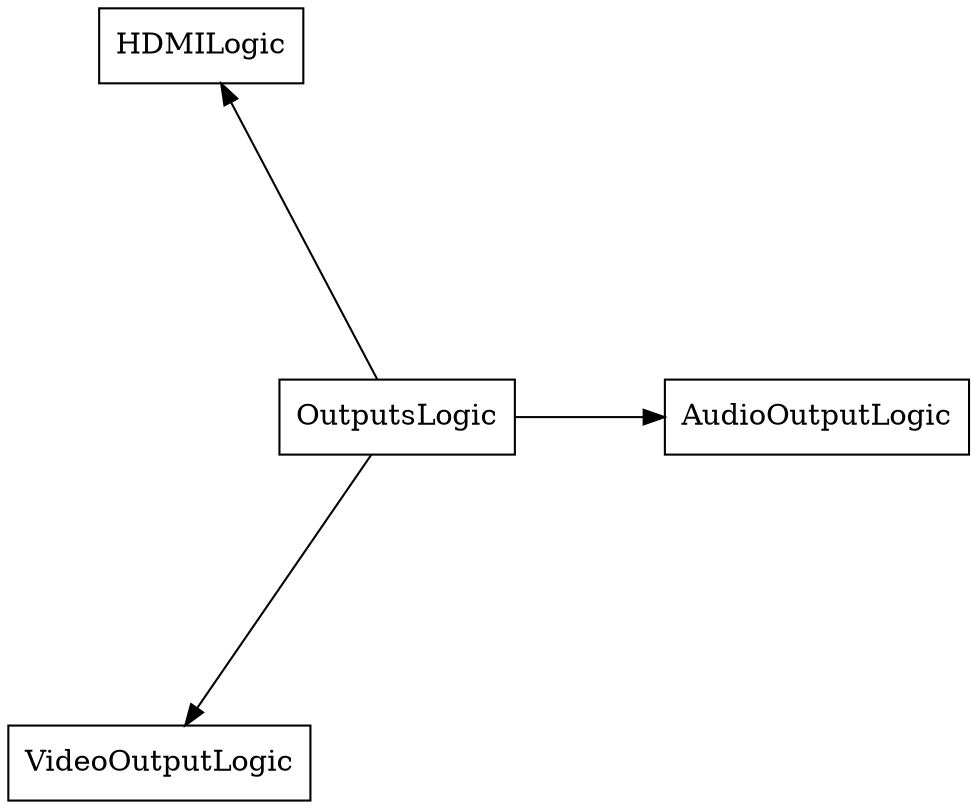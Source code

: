 digraph OutputsLogic {
    node [URL="\N.html" shape=box]
    graph [layout="circo"]
    OutputsLogic [root=true]
    OutputsLogic -> AudioOutputLogic
    OutputsLogic -> HDMILogic
    OutputsLogic -> VideoOutputLogic
}
